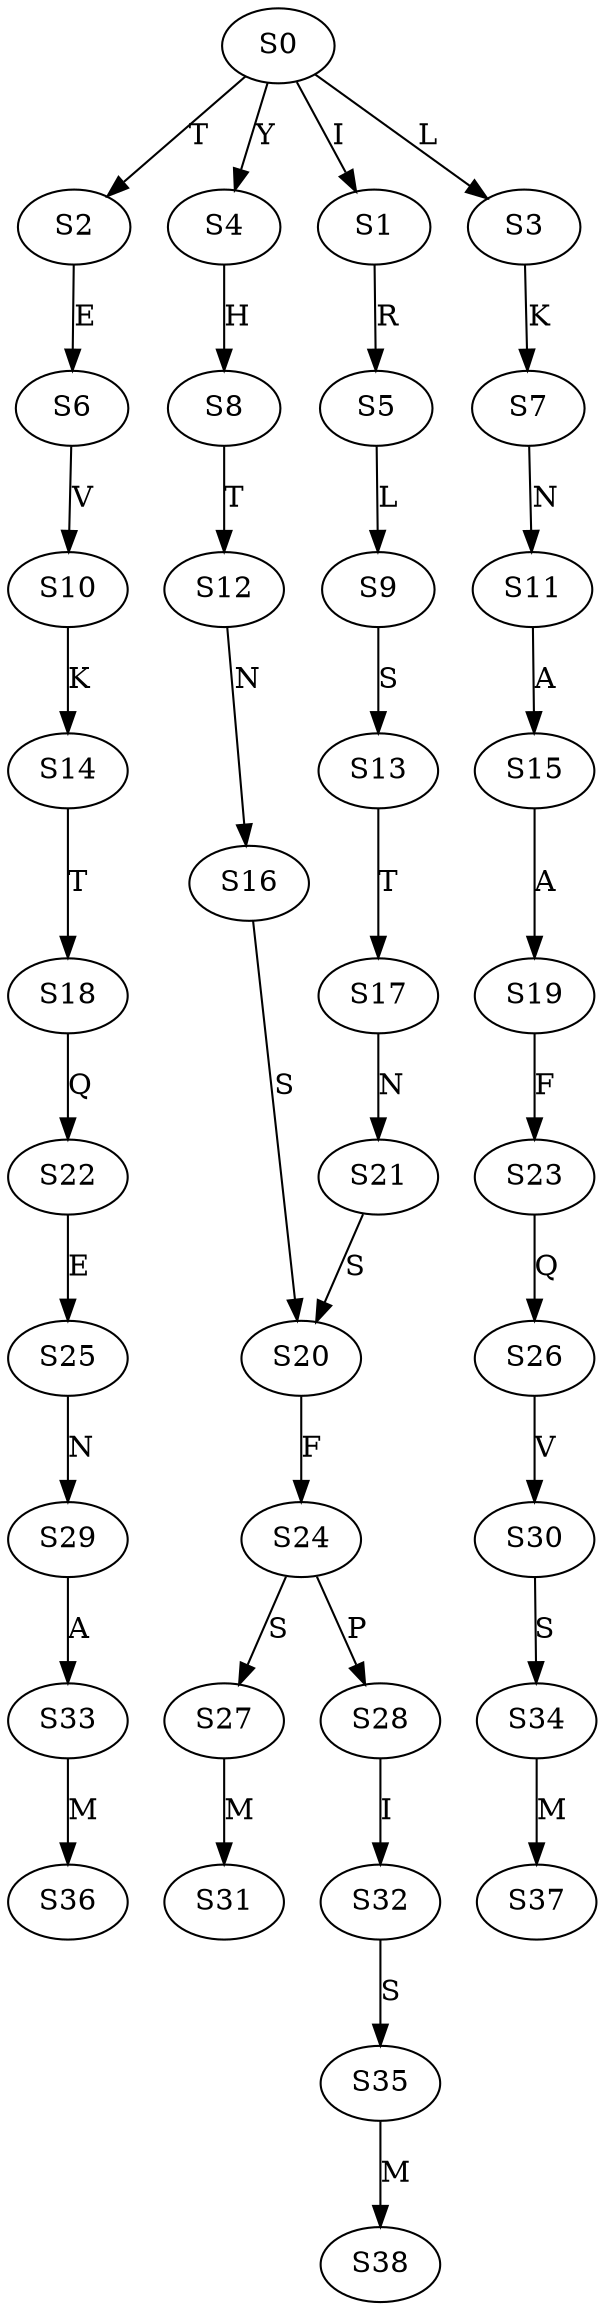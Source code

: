 strict digraph  {
	S0 -> S1 [ label = I ];
	S0 -> S2 [ label = T ];
	S0 -> S3 [ label = L ];
	S0 -> S4 [ label = Y ];
	S1 -> S5 [ label = R ];
	S2 -> S6 [ label = E ];
	S3 -> S7 [ label = K ];
	S4 -> S8 [ label = H ];
	S5 -> S9 [ label = L ];
	S6 -> S10 [ label = V ];
	S7 -> S11 [ label = N ];
	S8 -> S12 [ label = T ];
	S9 -> S13 [ label = S ];
	S10 -> S14 [ label = K ];
	S11 -> S15 [ label = A ];
	S12 -> S16 [ label = N ];
	S13 -> S17 [ label = T ];
	S14 -> S18 [ label = T ];
	S15 -> S19 [ label = A ];
	S16 -> S20 [ label = S ];
	S17 -> S21 [ label = N ];
	S18 -> S22 [ label = Q ];
	S19 -> S23 [ label = F ];
	S20 -> S24 [ label = F ];
	S21 -> S20 [ label = S ];
	S22 -> S25 [ label = E ];
	S23 -> S26 [ label = Q ];
	S24 -> S27 [ label = S ];
	S24 -> S28 [ label = P ];
	S25 -> S29 [ label = N ];
	S26 -> S30 [ label = V ];
	S27 -> S31 [ label = M ];
	S28 -> S32 [ label = I ];
	S29 -> S33 [ label = A ];
	S30 -> S34 [ label = S ];
	S32 -> S35 [ label = S ];
	S33 -> S36 [ label = M ];
	S34 -> S37 [ label = M ];
	S35 -> S38 [ label = M ];
}
